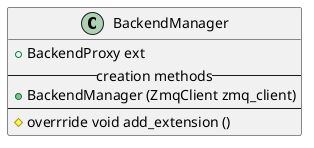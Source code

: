 /'
 '  UML include file for BackendManager class
 '/

@startuml
class BackendManager {
    +BackendProxy ext
    --creation methods--
    +BackendManager (ZmqClient zmq_client)
    ----
    #overrride void add_extension ()
}
@enduml
